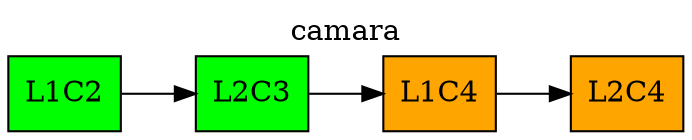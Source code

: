 digraph G {
        labelloc = "t"
        rankdir=LR
        node [shape=box]

L1C2[style=filled, fillcolor=green]
L2C3[style=filled, fillcolor=green]
L1C4[style=filled, fillcolor=orange]
L2C4[style=filled, fillcolor=orange]
L1C2->L2C3->L1C4->L2C4
label=camara
}